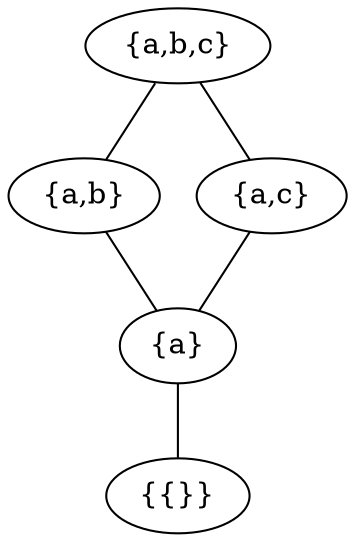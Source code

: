 graph downset_graph{ rankdir=BT
"{{}}" -- "{a}"
"{a}" -- "{a,b}"
"{a}" -- "{a,c}"
"{a,b}" -- "{a,b,c}"
"{a,c}" -- "{a,b,c}"
}